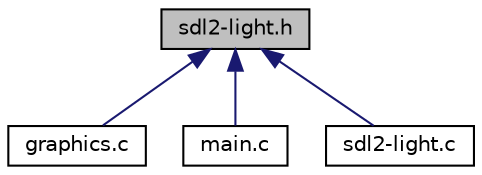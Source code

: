 digraph "sdl2-light.h"
{
 // LATEX_PDF_SIZE
  edge [fontname="Helvetica",fontsize="10",labelfontname="Helvetica",labelfontsize="10"];
  node [fontname="Helvetica",fontsize="10",shape=record];
  Node1 [label="sdl2-light.h",height=0.2,width=0.4,color="black", fillcolor="grey75", style="filled", fontcolor="black",tooltip="en-tête du module correspondant à une sur-couche de SDL2 pour simplifier son utilisation pour le proj..."];
  Node1 -> Node2 [dir="back",color="midnightblue",fontsize="10",style="solid"];
  Node2 [label="graphics.c",height=0.2,width=0.4,color="black", fillcolor="white", style="filled",URL="$graphics_8c.html",tooltip="Module d'affichage des elements du jeu."];
  Node1 -> Node3 [dir="back",color="midnightblue",fontsize="10",style="solid"];
  Node3 [label="main.c",height=0.2,width=0.4,color="black", fillcolor="white", style="filled",URL="$main_8c.html",tooltip="Programme initial du niveau 1."];
  Node1 -> Node4 [dir="back",color="midnightblue",fontsize="10",style="solid"];
  Node4 [label="sdl2-light.c",height=0.2,width=0.4,color="black", fillcolor="white", style="filled",URL="$sdl2-light_8c.html",tooltip="sur-couche de SDL2 pour simplifier son utilisation pour le projet"];
}
